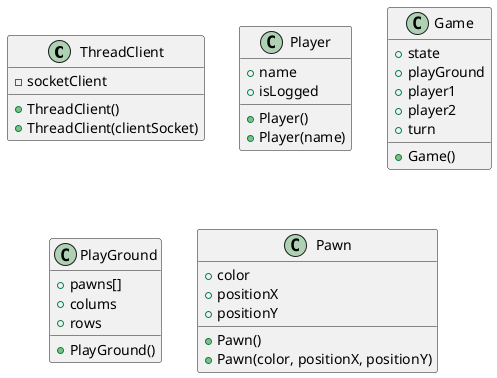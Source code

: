 @startuml Forza 4
Class "ThreadClient" {
    +ThreadClient()
    +ThreadClient(clientSocket)

    -socketClient
}

class "Player" {
    +Player()
    +Player(name)

    +name
    +isLogged
}

class "Game" {
    +Game()

    +state
    +playGround
    +player1
    +player2
    +turn
}

class "PlayGround" {
    +PlayGround()

    +pawns[]
    +colums
    +rows
}

class "Pawn" {
    +Pawn()
    +Pawn(color, positionX, positionY)

    +color
    +positionX
    +positionY
}
@enduml